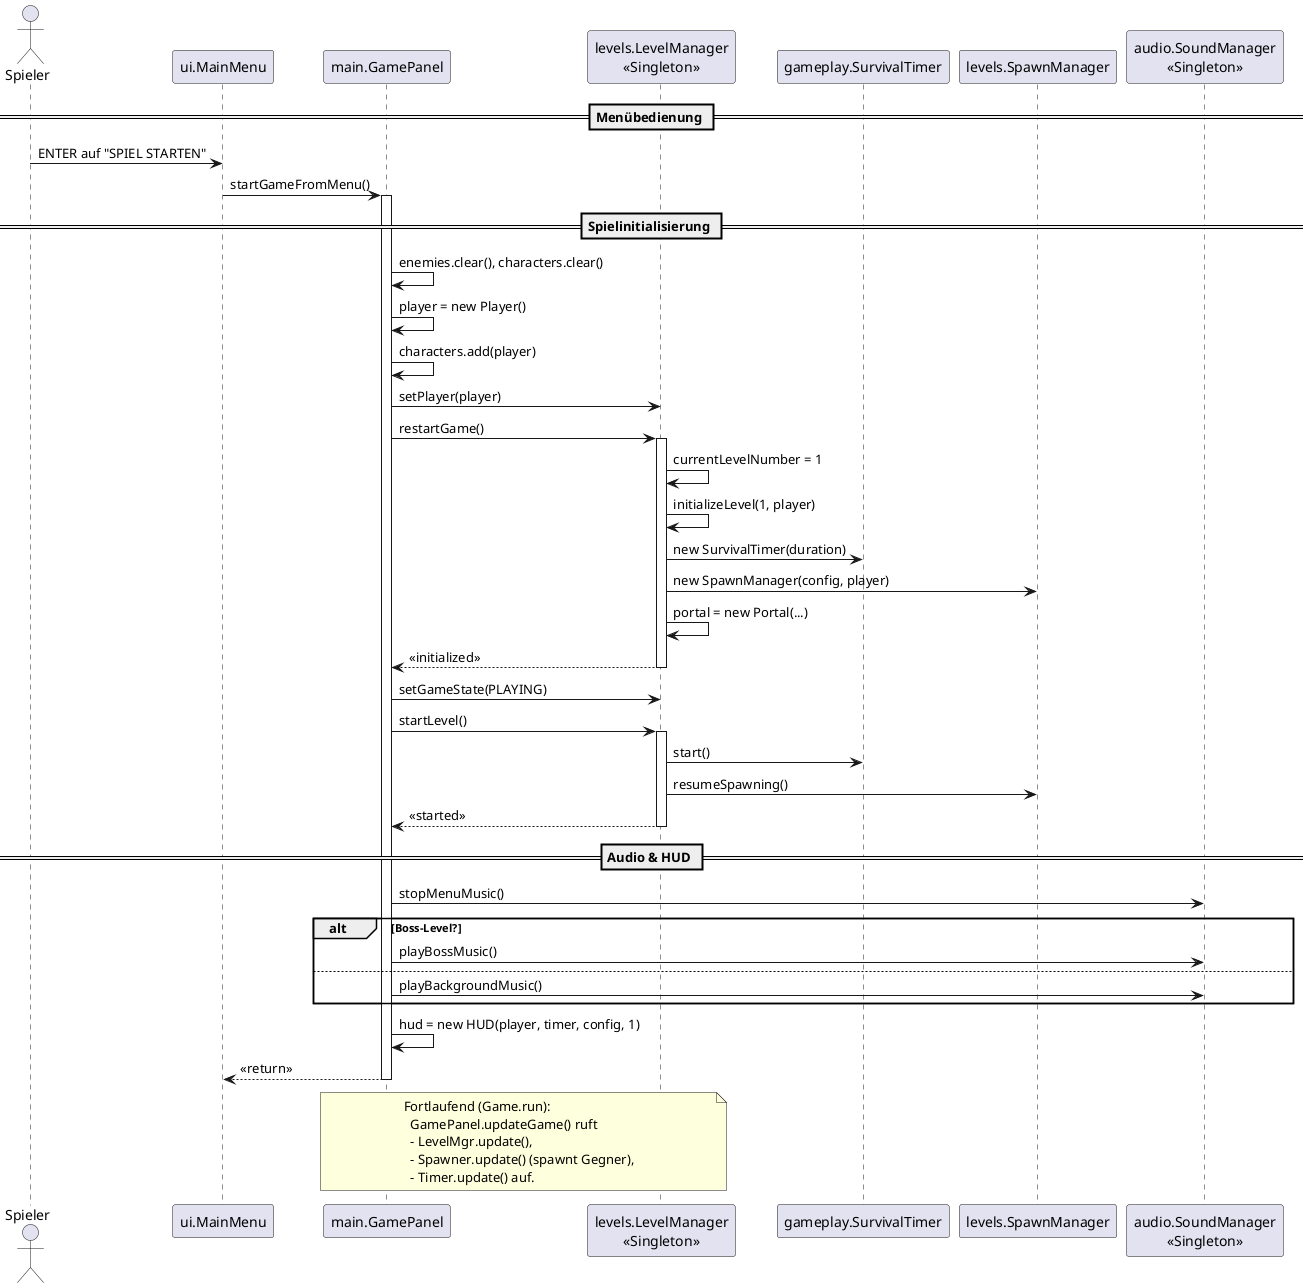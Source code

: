@startuml
' Sequence diagram: Use case "Spiel starten" for DataKeeper — generated 2025-10-24
' Player starts from MainMenu; GamePanel coordinates with LevelManager to start a level.

actor Spieler as Player
participant "ui.MainMenu" as MainMenu
participant "main.GamePanel" as GamePanel
participant "levels.LevelManager\n<<Singleton>>" as LevelMgr
participant "gameplay.SurvivalTimer" as Timer
participant "levels.SpawnManager" as Spawner
participant "audio.SoundManager\n<<Singleton>>" as Audio

== Menübedienung ==
Player -> MainMenu: ENTER auf "SPIEL STARTEN"
MainMenu -> GamePanel: startGameFromMenu()
activate GamePanel

== Spielinitialisierung ==
GamePanel -> GamePanel: enemies.clear(), characters.clear()
GamePanel -> GamePanel: player = new Player()
GamePanel -> GamePanel: characters.add(player)
GamePanel -> LevelMgr: setPlayer(player)
GamePanel -> LevelMgr: restartGame()
activate LevelMgr
LevelMgr -> LevelMgr: currentLevelNumber = 1
LevelMgr -> LevelMgr: initializeLevel(1, player)
LevelMgr -> Timer: new SurvivalTimer(duration)
LevelMgr -> Spawner: new SpawnManager(config, player)
LevelMgr -> LevelMgr: portal = new Portal(...)
LevelMgr --> GamePanel: «initialized»
deactivate LevelMgr

GamePanel -> LevelMgr: setGameState(PLAYING)
GamePanel -> LevelMgr: startLevel()
activate LevelMgr
LevelMgr -> Timer: start()
LevelMgr -> Spawner: resumeSpawning()
LevelMgr --> GamePanel: «started»
deactivate LevelMgr

== Audio & HUD ==
GamePanel -> Audio: stopMenuMusic()
alt Boss-Level?
  GamePanel -> Audio: playBossMusic()
else
  GamePanel -> Audio: playBackgroundMusic()
end
GamePanel -> GamePanel: hud = new HUD(player, timer, config, 1)
GamePanel --> MainMenu: «return»
deactivate GamePanel

note over GamePanel,LevelMgr
Fortlaufend (Game.run):
  GamePanel.updateGame() ruft
  - LevelMgr.update(),
  - Spawner.update() (spawnt Gegner),
  - Timer.update() auf.
end note

@enduml
